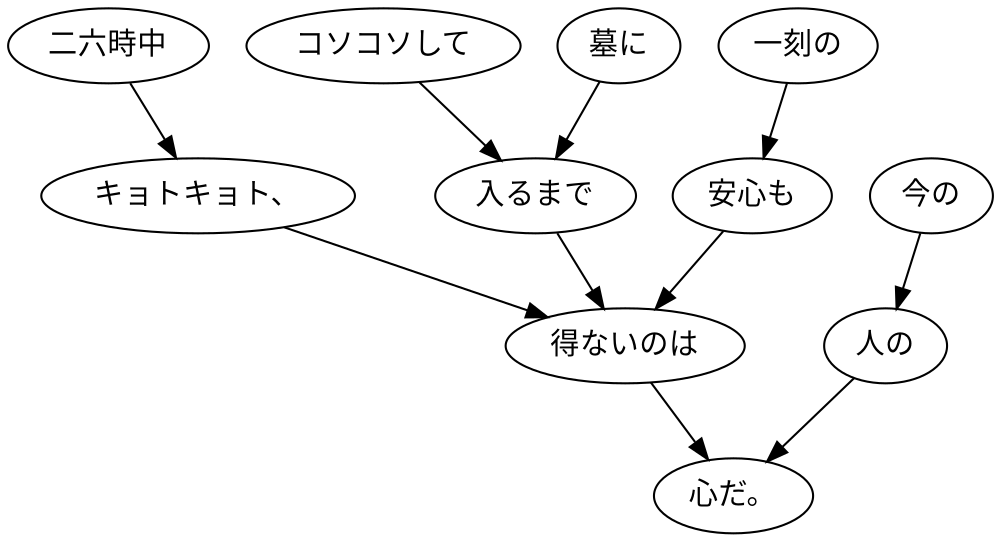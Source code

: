 digraph graph8511 {
	node0 [label="二六時中"];
	node1 [label="キョトキョト、"];
	node2 [label="コソコソして"];
	node3 [label="墓に"];
	node4 [label="入るまで"];
	node5 [label="一刻の"];
	node6 [label="安心も"];
	node7 [label="得ないのは"];
	node8 [label="今の"];
	node9 [label="人の"];
	node10 [label="心だ。"];
	node0 -> node1;
	node1 -> node7;
	node2 -> node4;
	node3 -> node4;
	node4 -> node7;
	node5 -> node6;
	node6 -> node7;
	node7 -> node10;
	node8 -> node9;
	node9 -> node10;
}
